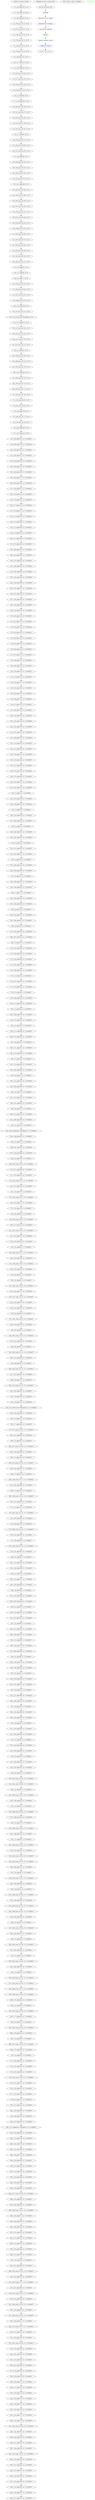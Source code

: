 digraph g {
legend_varNames [ label="varNum: varName, bounds" ]
legend_varNames_0 [ label="0: x_149_edge(184), [0, 0]" ]
legend_varNames_1 [ label="1: x_144_edge(179), [0, 0]" ]
legend_varNames_2 [ label="2: x_129_edge(164), [0, 0]" ]
legend_varNames_3 [ label="3: x_798_in(p_{62,5}), [0, 0]" ]
legend_varNames_4 [ label="4: x_797_in(p_{62,4}), [0, 0]" ]
legend_varNames_5 [ label="5: x_796_in(p_{62,3}), [0, 0]" ]
legend_varNames_6 [ label="6: x_795_in(p_{62,2}), [0, 0]" ]
legend_varNames_7 [ label="7: x_794_in(p_{62,1}), [0, 0]" ]
legend_varNames_8 [ label="8: x_793_in(p_{62,0}), [0, 0]" ]
legend_varNames_9 [ label="9: x_106_edge(141), [0, 0]" ]
legend_varNames_10 [ label="10: x_117_edge(152), [0, 0]" ]
legend_varNames_11 [ label="11: x_126_edge(161), [0, 0]" ]
legend_varNames_12 [ label="12: x_816_in(p_{62,22}), [0, 0]" ]
legend_varNames_13 [ label="13: x_817_in(p_{62,23}), [0, 0]" ]
legend_varNames_14 [ label="14: x_818_in(p_{62,24}), [0, 0]" ]
legend_varNames_15 [ label="15: x_819_in(p_{62,25}), [0, 0]" ]
legend_varNames_16 [ label="16: x_22_edge(39), [0, 0]" ]
legend_varNames_17 [ label="17: x_279_edge(334), [0, 0]" ]
legend_varNames_18 [ label="18: x_820_in(p_{62,26}), [0, 0]" ]
legend_varNames_19 [ label="19: x_821_in(p_{62,27}), [0, 0]" ]
legend_varNames_20 [ label="20: x_822_in(p_{62,28}), [0, 0]" ]
legend_varNames_21 [ label="21: x_823_in(p_{62,29}), [0, 0]" ]
legend_varNames_22 [ label="22: x_824_in(p_{62,30}), [0, 0]" ]
legend_varNames_23 [ label="23: x_27_edge(46), [0, 0]" ]
legend_varNames_24 [ label="24: x_825_in(p_{62,31}), [0, 0]" ]
legend_varNames_25 [ label="25: x_826_in(p_{62,32}), [0, 0]" ]
legend_varNames_26 [ label="26: x_827_in(p_{62,33}), [0, 0]" ]
legend_varNames_27 [ label="27: x_30_edge(49), [0, 0]" ]
legend_varNames_28 [ label="28: x_828_in(p_{62,34}), [0, 0]" ]
legend_varNames_29 [ label="29: x_829_in(p_{62,35}), [0, 0]" ]
legend_varNames_30 [ label="30: x_830_in(p_{62,36}), [0, 0]" ]
legend_varNames_31 [ label="31: x_831_in(p_{62,37}), [0, 0]" ]
legend_varNames_32 [ label="32: x_291_edge(346), [0, 0]" ]
legend_varNames_33 [ label="33: x_832_in(p_{62,38}), [0, 0]" ]
legend_varNames_34 [ label="34: x_833_in(p_{62,39}), [0, 0]" ]
legend_varNames_35 [ label="35: x_834_in(p_{62,40}), [0, 0]" ]
legend_varNames_36 [ label="36: x_835_in(p_{62,41}), [0, 0]" ]
legend_varNames_37 [ label="37: x_836_in(p_{62,42}), [0, 0]" ]
legend_varNames_38 [ label="38: x_837_in(p_{62,43}), [0, 0]" ]
legend_varNames_39 [ label="39: x_838_in(p_{62,44}), [0, 0]" ]
legend_varNames_40 [ label="40: x_839_in(p_{62,45}), [0, 0]" ]
legend_varNames_41 [ label="41: x_840_in(p_{62,46}), [0, 0]" ]
legend_varNames_42 [ label="42: x_841_in(p_{62,47}), [0, 0]" ]
legend_varNames_43 [ label="43: x_842_in(p_{62,48}), [0, 0]" ]
legend_varNames_44 [ label="44: x_843_in(p_{62,49}), [0, 0]" ]
legend_varNames_45 [ label="45: x_844_in(p_{62,50}), [0, 0]" ]
legend_varNames_46 [ label="46: x_845_in(p_{62,51}), [0, 0]" ]
legend_varNames_47 [ label="47: x_59_edge(82), [0, 0]" ]
legend_varNames_48 [ label="48: x_57_edge(80), [0, 0]" ]
legend_varNames_49 [ label="49: x_54_edge(77), [0, 0]" ]
legend_varNames_50 [ label="50: x_849_in(p_{62,55}), [0, 0]" ]
legend_varNames_51 [ label="51: x_848_in(p_{62,54}), [0, 0]" ]
legend_varNames_52 [ label="52: x_847_in(p_{62,53}), [0, 0]" ]
legend_varNames_53 [ label="53: x_846_in(p_{62,52}), [0, 0]" ]
legend_varNames_54 [ label="54: x_213_edge(248), [0, 0]" ]
legend_varNames_55 [ label="55: x_815_in(p_{62,21}), [0, 0]" ]
legend_varNames_56 [ label="56: x_814_in(Fructose-6-Phosphate), [0, 0]" ]
legend_varNames_57 [ label="57: x_272_edge(327), [0, 0]" ]
legend_varNames_58 [ label="58: x_813_in(p_{62,20}), [0, 0]" ]
legend_varNames_59 [ label="59: x_812_in(p_{62,19}), [0, 0]" ]
legend_varNames_60 [ label="60: x_811_in(p_{62,18}), [0, 0]" ]
legend_varNames_61 [ label="61: x_810_in(p_{62,17}), [0, 0]" ]
legend_varNames_62 [ label="62: x_11_edge(23), [0, 0]" ]
legend_varNames_63 [ label="63: x_809_in(p_{62,16}), [0, 0]" ]
legend_varNames_64 [ label="64: x_808_in(p_{62,15}), [0, 0]" ]
legend_varNames_65 [ label="65: x_807_in(p_{62,14}), [0, 0]" ]
legend_varNames_66 [ label="66: x_201_edge(236), [0, 0]" ]
legend_varNames_67 [ label="67: x_806_in(p_{62,13}), [0, 0]" ]
legend_varNames_68 [ label="68: x_805_in(p_{62,12}), [0, 0]" ]
legend_varNames_69 [ label="69: x_804_in(p_{62,11}), [0, 0]" ]
legend_varNames_70 [ label="70: x_803_in(p_{62,10}), [0, 0]" ]
legend_varNames_71 [ label="71: x_802_in(p_{62,9}), [0, 0]" ]
legend_varNames_72 [ label="72: x_801_in(p_{62,8}), [0, 0]" ]
legend_varNames_73 [ label="73: x_194_edge(229), [0, 0]" ]
legend_varNames_74 [ label="74: x_800_in(p_{62,7}), [0, 0]" ]
legend_varNames_75 [ label="75: x_799_in(p_{62,6}), [0, 0]" ]
legend_varNames_76 [ label="76: x_168_edge(203), [0, 0]" ]
legend_varNames_77 [ label="77: x_187_edge(222), [0, 0]" ]
legend_varNames_78 [ label="78: x_189_edge(224), [0, 2147483647]" ]
legend_varNames_79 [ label="79: x_188_edge(223), [0, 2147483647]" ]
legend_varNames_80 [ label="80: x_190_edge(225), [0, 2147483647]" ]
legend_varNames_81 [ label="81: x_186_edge(221), [0, 2147483647]" ]
legend_varNames_82 [ label="82: x_185_edge(220), [0, 2147483647]" ]
legend_varNames_83 [ label="83: x_184_edge(219), [0, 2147483647]" ]
legend_varNames_84 [ label="84: x_183_edge(218), [0, 2147483647]" ]
legend_varNames_85 [ label="85: x_182_edge(217), [0, 2147483647]" ]
legend_varNames_86 [ label="86: x_181_edge(216), [0, 2147483647]" ]
legend_varNames_87 [ label="87: x_180_edge(215), [0, 2147483647]" ]
legend_varNames_88 [ label="88: x_179_edge(214), [0, 2147483647]" ]
legend_varNames_89 [ label="89: x_178_edge(213), [0, 2147483647]" ]
legend_varNames_90 [ label="90: x_177_edge(212), [0, 2147483647]" ]
legend_varNames_91 [ label="91: x_176_edge(211), [0, 2147483647]" ]
legend_varNames_92 [ label="92: x_175_edge(210), [0, 2147483647]" ]
legend_varNames_93 [ label="93: x_174_edge(209), [0, 2147483647]" ]
legend_varNames_94 [ label="94: x_173_edge(208), [0, 2147483647]" ]
legend_varNames_95 [ label="95: x_172_edge(207), [0, 2147483647]" ]
legend_varNames_96 [ label="96: x_171_edge(206), [0, 2147483647]" ]
legend_varNames_97 [ label="97: x_170_edge(205), [0, 2147483647]" ]
legend_varNames_98 [ label="98: x_169_edge(204), [0, 2147483647]" ]
legend_varNames_99 [ label="99: x_191_edge(226), [0, 2147483647]" ]
legend_varNames_100 [ label="100: x_167_edge(202), [0, 2147483647]" ]
legend_varNames_101 [ label="101: x_166_edge(201), [0, 2147483647]" ]
legend_varNames_102 [ label="102: x_165_edge(200), [0, 2147483647]" ]
legend_varNames_103 [ label="103: x_164_edge(199), [0, 2147483647]" ]
legend_varNames_104 [ label="104: x_163_edge(198), [0, 2147483647]" ]
legend_varNames_105 [ label="105: x_162_edge(197), [0, 2147483647]" ]
legend_varNames_106 [ label="106: x_161_edge(196), [0, 2147483647]" ]
legend_varNames_107 [ label="107: x_160_edge(195), [0, 2147483647]" ]
legend_varNames_108 [ label="108: x_159_edge(194), [0, 2147483647]" ]
legend_varNames_109 [ label="109: x_158_edge(193), [0, 2147483647]" ]
legend_varNames_110 [ label="110: x_80_edge(112), [0, 2147483647]" ]
legend_varNames_111 [ label="111: x_81_edge(113), [0, 2147483647]" ]
legend_varNames_112 [ label="112: x_82_edge(114), [0, 2147483647]" ]
legend_varNames_113 [ label="113: x_83_edge(116), [0, 2147483647]" ]
legend_varNames_114 [ label="114: x_84_edge(118), [0, 2147483647]" ]
legend_varNames_115 [ label="115: x_85_edge(119), [0, 2147483647]" ]
legend_varNames_116 [ label="116: x_86_edge(120), [0, 2147483647]" ]
legend_varNames_117 [ label="117: x_87_edge(121), [0, 2147483647]" ]
legend_varNames_118 [ label="118: x_88_edge(122), [0, 2147483647]" ]
legend_varNames_119 [ label="119: x_89_edge(123), [0, 2147483647]" ]
legend_varNames_120 [ label="120: x_90_edge(124), [0, 2147483647]" ]
legend_varNames_121 [ label="121: x_91_edge(125), [0, 2147483647]" ]
legend_varNames_122 [ label="122: x_92_edge(127), [0, 2147483647]" ]
legend_varNames_123 [ label="123: x_93_edge(128), [0, 2147483647]" ]
legend_varNames_124 [ label="124: x_94_edge(129), [0, 2147483647]" ]
legend_varNames_125 [ label="125: x_96_edge(131), [0, 2147483647]" ]
legend_varNames_126 [ label="126: x_97_edge(132), [0, 2147483647]" ]
legend_varNames_127 [ label="127: x_99_edge(134), [0, 2147483647]" ]
legend_varNames_128 [ label="128: x_102_edge(137), [0, 2147483647]" ]
legend_varNames_129 [ label="129: x_103_edge(138), [0, 2147483647]" ]
legend_varNames_130 [ label="130: x_105_edge(140), [0, 2147483647]" ]
legend_varNames_131 [ label="131: x_107_edge(142), [0, 2147483647]" ]
legend_varNames_132 [ label="132: x_108_edge(143), [0, 2147483647]" ]
legend_varNames_133 [ label="133: x_110_edge(145), [0, 2147483647]" ]
legend_varNames_134 [ label="134: x_113_edge(148), [0, 2147483647]" ]
legend_varNames_135 [ label="135: x_116_edge(151), [0, 2147483647]" ]
legend_varNames_136 [ label="136: x_119_edge(154), [0, 2147483647]" ]
legend_varNames_137 [ label="137: x_121_edge(156), [0, 2147483647]" ]
legend_varNames_138 [ label="138: x_123_edge(158), [0, 2147483647]" ]
legend_varNames_139 [ label="139: x_125_edge(160), [0, 2147483647]" ]
legend_varNames_140 [ label="140: x_192_edge(227), [0, 2147483647]" ]
legend_varNames_141 [ label="141: x_258_edge(313), [0, 2147483647]" ]
legend_varNames_142 [ label="142: x_1_edge(3), [0, 2147483647]" ]
legend_varNames_143 [ label="143: x_193_edge(228), [0, 2147483647]" ]
legend_varNames_144 [ label="144: x_259_edge(314), [0, 2147483647]" ]
legend_varNames_145 [ label="145: x_2_edge(6), [0, 2147483647]" ]
legend_varNames_146 [ label="146: x_195_edge(230), [0, 2147483647]" ]
legend_varNames_147 [ label="147: x_260_edge(315), [0, 2147483647]" ]
legend_varNames_148 [ label="148: x_3_edge(8), [0, 2147483647]" ]
legend_varNames_149 [ label="149: x_196_edge(231), [0, 2147483647]" ]
legend_varNames_150 [ label="150: x_261_edge(316), [0, 2147483647]" ]
legend_varNames_151 [ label="151: x_4_edge(9), [0, 2147483647]" ]
legend_varNames_152 [ label="152: x_197_edge(232), [0, 2147483647]" ]
legend_varNames_153 [ label="153: x_262_edge(317), [0, 2147483647]" ]
legend_varNames_154 [ label="154: x_5_edge(12), [0, 2147483647]" ]
legend_varNames_155 [ label="155: x_198_edge(233), [0, 2147483647]" ]
legend_varNames_156 [ label="156: x_263_edge(318), [0, 2147483647]" ]
legend_varNames_157 [ label="157: x_6_edge(14), [0, 2147483647]" ]
legend_varNames_158 [ label="158: x_199_edge(234), [0, 2147483647]" ]
legend_varNames_159 [ label="159: x_264_edge(319), [0, 2147483647]" ]
legend_varNames_160 [ label="160: x_7_edge(17), [0, 2147483647]" ]
legend_varNames_161 [ label="161: x_200_edge(235), [0, 2147483647]" ]
legend_varNames_162 [ label="162: x_265_edge(320), [0, 2147483647]" ]
legend_varNames_163 [ label="163: x_8_edge(19), [0, 2147483647]" ]
legend_varNames_164 [ label="164: x_202_edge(237), [0, 2147483647]" ]
legend_varNames_165 [ label="165: x_266_edge(321), [0, 2147483647]" ]
legend_varNames_166 [ label="166: x_9_edge(20), [0, 2147483647]" ]
legend_varNames_167 [ label="167: x_203_edge(238), [0, 2147483647]" ]
legend_varNames_168 [ label="168: x_267_edge(322), [0, 2147483647]" ]
legend_varNames_169 [ label="169: x_10_edge(22), [0, 2147483647]" ]
legend_varNames_170 [ label="170: x_204_edge(239), [0, 2147483647]" ]
legend_varNames_171 [ label="171: x_268_edge(323), [0, 2147483647]" ]
legend_varNames_172 [ label="172: x_205_edge(240), [0, 2147483647]" ]
legend_varNames_173 [ label="173: x_206_edge(241), [0, 2147483647]" ]
legend_varNames_174 [ label="174: x_269_edge(324), [0, 2147483647]" ]
legend_varNames_175 [ label="175: x_12_edge(25), [0, 2147483647]" ]
legend_varNames_176 [ label="176: x_207_edge(242), [0, 2147483647]" ]
legend_varNames_177 [ label="177: x_270_edge(325), [0, 2147483647]" ]
legend_varNames_178 [ label="178: x_13_edge(26), [0, 2147483647]" ]
legend_varNames_179 [ label="179: x_208_edge(243), [0, 2147483647]" ]
legend_varNames_180 [ label="180: x_271_edge(326), [0, 2147483647]" ]
legend_varNames_181 [ label="181: x_14_edge(28), [0, 2147483647]" ]
legend_varNames_182 [ label="182: x_209_edge(244), [0, 2147483647]" ]
legend_varNames_183 [ label="183: x_210_edge(245), [0, 2147483647]" ]
legend_varNames_184 [ label="184: x_15_edge(30), [0, 2147483647]" ]
legend_varNames_185 [ label="185: x_211_edge(246), [0, 2147483647]" ]
legend_varNames_186 [ label="186: x_273_edge(328), [0, 2147483647]" ]
legend_varNames_187 [ label="187: x_16_edge(32), [0, 2147483647]" ]
legend_varNames_188 [ label="188: x_212_edge(247), [0, 2147483647]" ]
legend_varNames_189 [ label="189: x_274_edge(329), [0, 2147483647]" ]
legend_varNames_190 [ label="190: x_17_edge(34), [0, 2147483647]" ]
legend_varNames_191 [ label="191: x_214_edge(249), [0, 2147483647]" ]
legend_varNames_192 [ label="192: x_305_edge(363), [0, 2147483647]" ]
legend_varNames_193 [ label="193: x_48_edge(71), [0, 2147483647]" ]
legend_varNames_194 [ label="194: x_215_edge(250), [0, 2147483647]" ]
legend_varNames_195 [ label="195: x_306_edge(364), [0, 2147483647]" ]
legend_varNames_196 [ label="196: x_49_edge(72), [0, 2147483647]" ]
legend_varNames_197 [ label="197: x_216_edge(251), [0, 2147483647]" ]
legend_varNames_198 [ label="198: x_307_edge(365), [0, 2147483647]" ]
legend_varNames_199 [ label="199: x_50_edge(73), [0, 2147483647]" ]
legend_varNames_200 [ label="200: x_217_edge(252), [0, 2147483647]" ]
legend_varNames_201 [ label="201: x_308_edge(366), [0, 2147483647]" ]
legend_varNames_202 [ label="202: x_51_edge(74), [0, 2147483647]" ]
legend_varNames_203 [ label="203: x_850_out(Ribulose-5-Phosphate), [0, 2147483647]" ]
legend_varNames_204 [ label="204: x_309_edge(367), [0, 2147483647]" ]
legend_varNames_205 [ label="205: x_52_edge(75), [0, 2147483647]" ]
legend_varNames_206 [ label="206: x_851_out(H2O), [0, 2147483647]" ]
legend_varNames_207 [ label="207: x_310_edge(368), [0, 2147483647]" ]
legend_varNames_208 [ label="208: x_53_edge(76), [0, 2147483647]" ]
legend_varNames_209 [ label="209: x_852_out(p_{62,0}), [0, 2147483647]" ]
legend_varNames_210 [ label="210: x_311_edge(369), [0, 2147483647]" ]
legend_varNames_211 [ label="211: x_218_edge(253), [0, 2147483647]" ]
legend_varNames_212 [ label="212: x_853_out(p_{62,1}), [0, 2147483647]" ]
legend_varNames_213 [ label="213: x_312_edge(370), [0, 2147483647]" ]
legend_varNames_214 [ label="214: x_55_edge(78), [0, 2147483647]" ]
legend_varNames_215 [ label="215: x_854_out(p_{62,2}), [0, 2147483647]" ]
legend_varNames_216 [ label="216: x_313_edge(371), [0, 2147483647]" ]
legend_varNames_217 [ label="217: x_56_edge(79), [0, 2147483647]" ]
legend_varNames_218 [ label="218: x_60_edge(84), [0, 2147483647]" ]
legend_varNames_219 [ label="219: x_858_out(p_{62,6}), [0, 2147483647]" ]
legend_varNames_220 [ label="220: x_317_edge(375), [0, 2147483647]" ]
legend_varNames_221 [ label="221: x_855_out(p_{62,3}), [0, 2147483647]" ]
legend_varNames_222 [ label="222: x_314_edge(372), [0, 2147483647]" ]
legend_varNames_223 [ label="223: x_219_edge(254), [0, 2147483647]" ]
legend_varNames_224 [ label="224: x_61_edge(85), [0, 2147483647]" ]
legend_varNames_225 [ label="225: x_859_out(p_{62,7}), [0, 2147483647]" ]
legend_varNames_226 [ label="226: x_318_edge(376), [0, 2147483647]" ]
legend_varNames_227 [ label="227: x_856_out(p_{62,4}), [0, 2147483647]" ]
legend_varNames_228 [ label="228: x_315_edge(373), [0, 2147483647]" ]
legend_varNames_229 [ label="229: x_58_edge(81), [0, 2147483647]" ]
legend_varNames_230 [ label="230: x_62_edge(87), [0, 2147483647]" ]
legend_varNames_231 [ label="231: x_860_out(p_{62,8}), [0, 2147483647]" ]
legend_varNames_232 [ label="232: x_319_edge(377), [0, 2147483647]" ]
legend_varNames_233 [ label="233: x_857_out(p_{62,5}), [0, 2147483647]" ]
legend_varNames_234 [ label="234: x_316_edge(374), [0, 2147483647]" ]
legend_varNames_235 [ label="235: x_220_edge(255), [0, 2147483647]" ]
legend_varNames_236 [ label="236: x_63_edge(89), [0, 2147483647]" ]
legend_varNames_237 [ label="237: x_861_out(p_{62,9}), [0, 2147483647]" ]
legend_varNames_238 [ label="238: x_320_edge(378), [0, 2147483647]" ]
legend_varNames_239 [ label="239: x_64_edge(90), [0, 2147483647]" ]
legend_varNames_240 [ label="240: x_862_out(p_{62,10}), [0, 2147483647]" ]
legend_varNames_241 [ label="241: x_321_edge(379), [0, 2147483647]" ]
legend_varNames_242 [ label="242: x_65_edge(92), [0, 2147483647]" ]
legend_varNames_243 [ label="243: x_863_out(p_{62,11}), [0, 2147483647]" ]
legend_varNames_244 [ label="244: x_322_edge(380), [0, 2147483647]" ]
legend_varNames_245 [ label="245: x_66_edge(94), [0, 2147483647]" ]
legend_varNames_246 [ label="246: x_864_out(p_{62,12}), [0, 2147483647]" ]
legend_varNames_247 [ label="247: x_323_edge(381), [0, 2147483647]" ]
legend_varNames_248 [ label="248: x_79_edge(111), [0, 2147483647]" ]
legend_varNames_249 [ label="249: x_874_out(p_{62,21}), [0, 2147483647]" ]
legend_varNames_250 [ label="250: x_333_edge(391), [0, 2147483647]" ]
legend_varNames_251 [ label="251: x_76_edge(108), [0, 2147483647]" ]
legend_varNames_252 [ label="252: x_78_edge(110), [0, 2147483647]" ]
legend_varNames_253 [ label="253: x_873_out(Fructose-6-Phosphate), [0, 2147483647]" ]
legend_varNames_254 [ label="254: x_332_edge(390), [0, 2147483647]" ]
legend_varNames_255 [ label="255: x_75_edge(107), [0, 2147483647]" ]
legend_varNames_256 [ label="256: x_77_edge(109), [0, 2147483647]" ]
legend_varNames_257 [ label="257: x_872_out(p_{62,20}), [0, 2147483647]" ]
legend_varNames_258 [ label="258: x_331_edge(389), [0, 2147483647]" ]
legend_varNames_259 [ label="259: x_74_edge(106), [0, 2147483647]" ]
legend_varNames_260 [ label="260: x_871_out(p_{62,19}), [0, 2147483647]" ]
legend_varNames_261 [ label="261: x_330_edge(388), [0, 2147483647]" ]
legend_varNames_262 [ label="262: x_73_edge(105), [0, 2147483647]" ]
legend_varNames_263 [ label="263: x_870_out(p_{62,18}), [0, 2147483647]" ]
legend_varNames_264 [ label="264: x_329_edge(387), [0, 2147483647]" ]
legend_varNames_265 [ label="265: x_72_edge(103), [0, 2147483647]" ]
legend_varNames_266 [ label="266: x_869_out(p_{62,17}), [0, 2147483647]" ]
legend_varNames_267 [ label="267: x_328_edge(386), [0, 2147483647]" ]
legend_varNames_268 [ label="268: x_71_edge(102), [0, 2147483647]" ]
legend_varNames_269 [ label="269: x_868_out(p_{62,16}), [0, 2147483647]" ]
legend_varNames_270 [ label="270: x_327_edge(385), [0, 2147483647]" ]
legend_varNames_271 [ label="271: x_70_edge(101), [0, 2147483647]" ]
legend_varNames_272 [ label="272: x_867_out(p_{62,15}), [0, 2147483647]" ]
legend_varNames_273 [ label="273: x_326_edge(384), [0, 2147483647]" ]
legend_varNames_274 [ label="274: x_69_edge(100), [0, 2147483647]" ]
legend_varNames_275 [ label="275: x_866_out(p_{62,14}), [0, 2147483647]" ]
legend_varNames_276 [ label="276: x_325_edge(383), [0, 2147483647]" ]
legend_varNames_277 [ label="277: x_68_edge(98), [0, 2147483647]" ]
legend_varNames_278 [ label="278: x_865_out(p_{62,13}), [0, 2147483647]" ]
legend_varNames_279 [ label="279: x_324_edge(382), [0, 2147483647]" ]
legend_varNames_280 [ label="280: x_67_edge(96), [0, 2147483647]" ]
legend_varNames_281 [ label="281: x_221_edge(256), [0, 2147483647]" ]
legend_varNames_282 [ label="282: x_304_edge(362), [0, 2147483647]" ]
legend_varNames_283 [ label="283: x_47_edge(70), [0, 2147483647]" ]
legend_varNames_284 [ label="284: x_222_edge(257), [0, 2147483647]" ]
legend_varNames_285 [ label="285: x_303_edge(360), [0, 2147483647]" ]
legend_varNames_286 [ label="286: x_46_edge(69), [0, 2147483647]" ]
legend_varNames_287 [ label="287: x_223_edge(259), [0, 2147483647]" ]
legend_varNames_288 [ label="288: x_302_edge(358), [0, 2147483647]" ]
legend_varNames_289 [ label="289: x_45_edge(67), [0, 2147483647]" ]
legend_varNames_290 [ label="290: x_224_edge(261), [0, 2147483647]" ]
legend_varNames_291 [ label="291: x_301_edge(357), [0, 2147483647]" ]
legend_varNames_292 [ label="292: x_44_edge(66), [0, 2147483647]" ]
legend_varNames_293 [ label="293: x_227_edge(267), [0, 2147483647]" ]
legend_varNames_294 [ label="294: x_300_edge(355), [0, 2147483647]" ]
legend_varNames_295 [ label="295: x_43_edge(65), [0, 2147483647]" ]
legend_varNames_296 [ label="296: x_230_edge(273), [0, 2147483647]" ]
legend_varNames_297 [ label="297: x_299_edge(354), [0, 2147483647]" ]
legend_varNames_298 [ label="298: x_42_edge(64), [0, 2147483647]" ]
legend_varNames_299 [ label="299: x_233_edge(278), [0, 2147483647]" ]
legend_varNames_300 [ label="300: x_298_edge(353), [0, 2147483647]" ]
legend_varNames_301 [ label="301: x_41_edge(62), [0, 2147483647]" ]
legend_varNames_302 [ label="302: x_236_edge(284), [0, 2147483647]" ]
legend_varNames_303 [ label="303: x_297_edge(352), [0, 2147483647]" ]
legend_varNames_304 [ label="304: x_40_edge(61), [0, 2147483647]" ]
legend_varNames_305 [ label="305: x_237_edge(286), [0, 2147483647]" ]
legend_varNames_306 [ label="306: x_296_edge(351), [0, 2147483647]" ]
legend_varNames_307 [ label="307: x_39_edge(60), [0, 2147483647]" ]
legend_varNames_308 [ label="308: x_238_edge(288), [0, 2147483647]" ]
legend_varNames_309 [ label="309: x_295_edge(350), [0, 2147483647]" ]
legend_varNames_310 [ label="310: x_38_edge(59), [0, 2147483647]" ]
legend_varNames_311 [ label="311: x_239_edge(290), [0, 2147483647]" ]
legend_varNames_312 [ label="312: x_294_edge(349), [0, 2147483647]" ]
legend_varNames_313 [ label="313: x_37_edge(56), [0, 2147483647]" ]
legend_varNames_314 [ label="314: x_244_edge(299), [0, 2147483647]" ]
legend_varNames_315 [ label="315: x_293_edge(348), [0, 2147483647]" ]
legend_varNames_316 [ label="316: x_36_edge(55), [0, 2147483647]" ]
legend_varNames_317 [ label="317: x_246_edge(301), [0, 2147483647]" ]
legend_varNames_318 [ label="318: x_292_edge(347), [0, 2147483647]" ]
legend_varNames_319 [ label="319: x_35_edge(54), [0, 2147483647]" ]
legend_varNames_320 [ label="320: x_902_out(p_{62,49}), [0, 2147483647]" ]
legend_varNames_321 [ label="321: x_901_out(p_{62,48}), [0, 2147483647]" ]
legend_varNames_322 [ label="322: x_34_edge(53), [0, 2147483647]" ]
legend_varNames_323 [ label="323: x_900_out(p_{62,47}), [0, 2147483647]" ]
legend_varNames_324 [ label="324: x_290_edge(345), [0, 2147483647]" ]
legend_varNames_325 [ label="325: x_33_edge(52), [0, 2147483647]" ]
legend_varNames_326 [ label="326: x_899_out(p_{62,46}), [0, 2147483647]" ]
legend_varNames_327 [ label="327: x_289_edge(344), [0, 2147483647]" ]
legend_varNames_328 [ label="328: x_32_edge(51), [0, 2147483647]" ]
legend_varNames_329 [ label="329: x_898_out(p_{62,45}), [0, 2147483647]" ]
legend_varNames_330 [ label="330: x_288_edge(343), [0, 2147483647]" ]
legend_varNames_331 [ label="331: x_31_edge(50), [0, 2147483647]" ]
legend_varNames_332 [ label="332: x_896_out(p_{62,43}), [0, 2147483647]" ]
legend_varNames_333 [ label="333: x_287_edge(342), [0, 2147483647]" ]
legend_varNames_334 [ label="334: x_895_out(p_{62,42}), [0, 2147483647]" ]
legend_varNames_335 [ label="335: x_894_out(p_{62,41}), [0, 2147483647]" ]
legend_varNames_336 [ label="336: x_286_edge(341), [0, 2147483647]" ]
legend_varNames_337 [ label="337: x_29_edge(48), [0, 2147483647]" ]
legend_varNames_338 [ label="338: x_890_out(p_{62,37}), [0, 2147483647]" ]
legend_varNames_339 [ label="339: x_285_edge(340), [0, 2147483647]" ]
legend_varNames_340 [ label="340: x_28_edge(47), [0, 2147483647]" ]
legend_varNames_341 [ label="341: x_889_out(p_{62,36}), [0, 2147483647]" ]
legend_varNames_342 [ label="342: x_284_edge(339), [0, 2147483647]" ]
legend_varNames_343 [ label="343: x_888_out(p_{62,35}), [0, 2147483647]" ]
legend_varNames_344 [ label="344: x_886_out(p_{62,33}), [0, 2147483647]" ]
legend_varNames_345 [ label="345: x_283_edge(338), [0, 2147483647]" ]
legend_varNames_346 [ label="346: x_26_edge(45), [0, 2147483647]" ]
legend_varNames_347 [ label="347: x_885_out(p_{62,32}), [0, 2147483647]" ]
legend_varNames_348 [ label="348: x_282_edge(337), [0, 2147483647]" ]
legend_varNames_349 [ label="349: x_25_edge(43), [0, 2147483647]" ]
legend_varNames_350 [ label="350: x_883_out(p_{62,30}), [0, 2147483647]" ]
legend_varNames_351 [ label="351: x_281_edge(336), [0, 2147483647]" ]
legend_varNames_352 [ label="352: x_24_edge(41), [0, 2147483647]" ]
legend_varNames_353 [ label="353: x_897_out(p_{62,44}), [0, 2147483647]" ]
legend_varNames_354 [ label="354: x_280_edge(335), [0, 2147483647]" ]
legend_varNames_355 [ label="355: x_23_edge(40), [0, 2147483647]" ]
legend_varNames_356 [ label="356: x_882_out(p_{62,29}), [0, 2147483647]" ]
legend_varNames_357 [ label="357: x_881_out(p_{62,28}), [0, 2147483647]" ]
legend_varNames_358 [ label="358: x_880_out(p_{62,27}), [0, 2147483647]" ]
legend_varNames_359 [ label="359: x_893_out(p_{62,40}), [0, 2147483647]" ]
legend_varNames_360 [ label="360: x_278_edge(333), [0, 2147483647]" ]
legend_varNames_361 [ label="361: x_21_edge(38), [0, 2147483647]" ]
legend_varNames_362 [ label="362: x_879_out(p_{62,26}), [0, 2147483647]" ]
legend_varNames_363 [ label="363: x_277_edge(332), [0, 2147483647]" ]
legend_varNames_364 [ label="364: x_20_edge(37), [0, 2147483647]" ]
legend_varNames_365 [ label="365: x_908_out(p_{62,55}), [0, 2147483647]" ]
legend_varNames_366 [ label="366: x_276_edge(331), [0, 2147483647]" ]
legend_varNames_367 [ label="367: x_19_edge(36), [0, 2147483647]" ]
legend_varNames_368 [ label="368: x_907_out(p_{62,54}), [0, 2147483647]" ]
legend_varNames_369 [ label="369: x_275_edge(330), [0, 2147483647]" ]
legend_varNames_370 [ label="370: x_18_edge(35), [0, 2147483647]" ]
legend_varNames_371 [ label="371: x_249_edge(304), [0, 2147483647]" ]
legend_varNames_372 [ label="372: x_247_edge(302), [0, 2147483647]" ]
legend_varNames_373 [ label="373: x_242_edge(296), [0, 2147483647]" ]
legend_varNames_374 [ label="374: x_891_out(p_{62,38}), [0, 2147483647]" ]
legend_varNames_375 [ label="375: x_122_edge(157), [0, 2147483647]" ]
legend_varNames_376 [ label="376: x_120_edge(155), [0, 2147483647]" ]
legend_varNames_377 [ label="377: x_124_edge(159), [0, 2147483647]" ]
legend_varNames_378 [ label="378: x_95_edge(130), [0, 2147483647]" ]
legend_varNames_379 [ label="379: x_127_edge(162), [0, 2147483647]" ]
legend_varNames_380 [ label="380: x_240_edge(292), [0, 2147483647]" ]
legend_varNames_381 [ label="381: x_98_edge(133), [0, 2147483647]" ]
legend_varNames_382 [ label="382: x_225_edge(263), [0, 2147483647]" ]
legend_varNames_383 [ label="383: x_791_in(Ribulose-5-Phosphate), [0, 2147483647]" ]
legend_varNames_384 [ label="384: x_250_edge(305), [0, 2147483647]" ]
legend_varNames_385 [ label="385: x_111_edge(146), [0, 2147483647]" ]
legend_varNames_386 [ label="386: x_232_edge(276), [0, 2147483647]" ]
legend_varNames_387 [ label="387: x_241_edge(294), [0, 2147483647]" ]
legend_varNames_388 [ label="388: x_100_edge(135), [0, 2147483647]" ]
legend_varNames_389 [ label="389: x_226_edge(265), [0, 2147483647]" ]
legend_varNames_390 [ label="390: x_101_edge(136), [0, 2147483647]" ]
legend_varNames_391 [ label="391: x_114_edge(149), [0, 2147483647]" ]
legend_varNames_392 [ label="392: x_243_edge(298), [0, 2147483647]" ]
legend_varNames_393 [ label="393: x_104_edge(139), [0, 2147483647]" ]
legend_varNames_394 [ label="394: x_228_edge(269), [0, 2147483647]" ]
legend_varNames_395 [ label="395: x_877_out(p_{62,24}), [0, 2147483647]" ]
legend_varNames_396 [ label="396: x_235_edge(282), [0, 2147483647]" ]
legend_varNames_397 [ label="397: x_245_edge(300), [0, 2147483647]" ]
legend_varNames_398 [ label="398: x_906_out(p_{62,53}), [0, 2147483647]" ]
legend_varNames_399 [ label="399: x_229_edge(271), [0, 2147483647]" ]
legend_varNames_400 [ label="400: x_248_edge(303), [0, 2147483647]" ]
legend_varNames_401 [ label="401: x_109_edge(144), [0, 2147483647]" ]
legend_varNames_402 [ label="402: x_231_edge(274), [0, 2147483647]" ]
legend_varNames_403 [ label="403: x_112_edge(147), [0, 2147483647]" ]
legend_varNames_404 [ label="404: x_115_edge(150), [0, 2147483647]" ]
legend_varNames_405 [ label="405: x_234_edge(280), [0, 2147483647]" ]
legend_varNames_406 [ label="406: x_118_edge(153), [0, 2147483647]" ]
legend_varNames_407 [ label="407: x_792_in(H2O), [0, 2147483647]" ]
legend_varNames_408 [ label="408: x_251_edge(306), [0, 2147483647]" ]
legend_varNames_409 [ label="409: x_905_out(p_{62,52}), [0, 2147483647]" ]
legend_varNames_410 [ label="410: x_252_edge(307), [0, 2147483647]" ]
legend_varNames_411 [ label="411: x_904_out(p_{62,51}), [0, 2147483647]" ]
legend_varNames_412 [ label="412: x_253_edge(308), [0, 2147483647]" ]
legend_varNames_413 [ label="413: x_876_out(p_{62,23}), [0, 2147483647]" ]
legend_varNames_414 [ label="414: x_254_edge(309), [0, 2147483647]" ]
legend_varNames_415 [ label="415: x_884_out(p_{62,31}), [0, 2147483647]" ]
legend_varNames_416 [ label="416: x_255_edge(310), [0, 2147483647]" ]
legend_varNames_417 [ label="417: x_903_out(p_{62,50}), [0, 2147483647]" ]
legend_varNames_418 [ label="418: x_256_edge(311), [0, 2147483647]" ]
legend_varNames_419 [ label="419: x_875_out(p_{62,22}), [0, 2147483647]" ]
legend_varNames_420 [ label="420: x_257_edge(312), [0, 2147483647]" ]
legend_varNames_421 [ label="421: x_128_edge(163), [0, 2147483647]" ]
legend_varNames_422 [ label="422: x_887_out(p_{62,34}), [0, 2147483647]" ]
legend_varNames_423 [ label="423: x_130_edge(165), [0, 2147483647]" ]
legend_varNames_424 [ label="424: x_131_edge(166), [0, 2147483647]" ]
legend_varNames_425 [ label="425: x_132_edge(167), [0, 2147483647]" ]
legend_varNames_426 [ label="426: x_133_edge(168), [0, 2147483647]" ]
legend_varNames_427 [ label="427: x_134_edge(169), [0, 2147483647]" ]
legend_varNames_428 [ label="428: x_135_edge(170), [0, 2147483647]" ]
legend_varNames_429 [ label="429: x_136_edge(171), [0, 2147483647]" ]
legend_varNames_430 [ label="430: x_137_edge(172), [0, 2147483647]" ]
legend_varNames_431 [ label="431: x_138_edge(173), [0, 2147483647]" ]
legend_varNames_432 [ label="432: x_139_edge(174), [0, 2147483647]" ]
legend_varNames_433 [ label="433: x_140_edge(175), [0, 2147483647]" ]
legend_varNames_434 [ label="434: x_141_edge(176), [0, 2147483647]" ]
legend_varNames_435 [ label="435: x_142_edge(177), [0, 2147483647]" ]
legend_varNames_436 [ label="436: x_143_edge(178), [0, 2147483647]" ]
legend_varNames_437 [ label="437: x_892_out(p_{62,39}), [0, 2147483647]" ]
legend_varNames_438 [ label="438: x_145_edge(180), [0, 2147483647]" ]
legend_varNames_439 [ label="439: x_146_edge(181), [0, 2147483647]" ]
legend_varNames_440 [ label="440: x_147_edge(182), [0, 2147483647]" ]
legend_varNames_441 [ label="441: x_148_edge(183), [0, 2147483647]" ]
legend_varNames_442 [ label="442: x_878_out(p_{62,25}), [0, 2147483647]" ]
legend_varNames_443 [ label="443: x_150_edge(185), [0, 2147483647]" ]
legend_varNames_444 [ label="444: x_151_edge(186), [0, 2147483647]" ]
legend_varNames_445 [ label="445: x_152_edge(187), [0, 2147483647]" ]
legend_varNames_446 [ label="446: x_153_edge(188), [0, 2147483647]" ]
legend_varNames_447 [ label="447: x_154_edge(189), [0, 2147483647]" ]
legend_varNames_448 [ label="448: x_155_edge(190), [0, 2147483647]" ]
legend_varNames_449 [ label="449: x_156_edge(191), [0, 2147483647]" ]
legend_varNames_450 [ label="450: x_157_edge(192), [0, 2147483647]" ]
legend_varNames -> legend_varNames_0
legend_varNames_0 -> legend_varNames_1
legend_varNames_1 -> legend_varNames_2
legend_varNames_2 -> legend_varNames_3
legend_varNames_3 -> legend_varNames_4
legend_varNames_4 -> legend_varNames_5
legend_varNames_5 -> legend_varNames_6
legend_varNames_6 -> legend_varNames_7
legend_varNames_7 -> legend_varNames_8
legend_varNames_8 -> legend_varNames_9
legend_varNames_9 -> legend_varNames_10
legend_varNames_10 -> legend_varNames_11
legend_varNames_11 -> legend_varNames_12
legend_varNames_12 -> legend_varNames_13
legend_varNames_13 -> legend_varNames_14
legend_varNames_14 -> legend_varNames_15
legend_varNames_15 -> legend_varNames_16
legend_varNames_16 -> legend_varNames_17
legend_varNames_17 -> legend_varNames_18
legend_varNames_18 -> legend_varNames_19
legend_varNames_19 -> legend_varNames_20
legend_varNames_20 -> legend_varNames_21
legend_varNames_21 -> legend_varNames_22
legend_varNames_22 -> legend_varNames_23
legend_varNames_23 -> legend_varNames_24
legend_varNames_24 -> legend_varNames_25
legend_varNames_25 -> legend_varNames_26
legend_varNames_26 -> legend_varNames_27
legend_varNames_27 -> legend_varNames_28
legend_varNames_28 -> legend_varNames_29
legend_varNames_29 -> legend_varNames_30
legend_varNames_30 -> legend_varNames_31
legend_varNames_31 -> legend_varNames_32
legend_varNames_32 -> legend_varNames_33
legend_varNames_33 -> legend_varNames_34
legend_varNames_34 -> legend_varNames_35
legend_varNames_35 -> legend_varNames_36
legend_varNames_36 -> legend_varNames_37
legend_varNames_37 -> legend_varNames_38
legend_varNames_38 -> legend_varNames_39
legend_varNames_39 -> legend_varNames_40
legend_varNames_40 -> legend_varNames_41
legend_varNames_41 -> legend_varNames_42
legend_varNames_42 -> legend_varNames_43
legend_varNames_43 -> legend_varNames_44
legend_varNames_44 -> legend_varNames_45
legend_varNames_45 -> legend_varNames_46
legend_varNames_46 -> legend_varNames_47
legend_varNames_47 -> legend_varNames_48
legend_varNames_48 -> legend_varNames_49
legend_varNames_49 -> legend_varNames_50
legend_varNames_50 -> legend_varNames_51
legend_varNames_51 -> legend_varNames_52
legend_varNames_52 -> legend_varNames_53
legend_varNames_53 -> legend_varNames_54
legend_varNames_54 -> legend_varNames_55
legend_varNames_55 -> legend_varNames_56
legend_varNames_56 -> legend_varNames_57
legend_varNames_57 -> legend_varNames_58
legend_varNames_58 -> legend_varNames_59
legend_varNames_59 -> legend_varNames_60
legend_varNames_60 -> legend_varNames_61
legend_varNames_61 -> legend_varNames_62
legend_varNames_62 -> legend_varNames_63
legend_varNames_63 -> legend_varNames_64
legend_varNames_64 -> legend_varNames_65
legend_varNames_65 -> legend_varNames_66
legend_varNames_66 -> legend_varNames_67
legend_varNames_67 -> legend_varNames_68
legend_varNames_68 -> legend_varNames_69
legend_varNames_69 -> legend_varNames_70
legend_varNames_70 -> legend_varNames_71
legend_varNames_71 -> legend_varNames_72
legend_varNames_72 -> legend_varNames_73
legend_varNames_73 -> legend_varNames_74
legend_varNames_74 -> legend_varNames_75
legend_varNames_75 -> legend_varNames_76
legend_varNames_76 -> legend_varNames_77
legend_varNames_77 -> legend_varNames_78
legend_varNames_78 -> legend_varNames_79
legend_varNames_79 -> legend_varNames_80
legend_varNames_80 -> legend_varNames_81
legend_varNames_81 -> legend_varNames_82
legend_varNames_82 -> legend_varNames_83
legend_varNames_83 -> legend_varNames_84
legend_varNames_84 -> legend_varNames_85
legend_varNames_85 -> legend_varNames_86
legend_varNames_86 -> legend_varNames_87
legend_varNames_87 -> legend_varNames_88
legend_varNames_88 -> legend_varNames_89
legend_varNames_89 -> legend_varNames_90
legend_varNames_90 -> legend_varNames_91
legend_varNames_91 -> legend_varNames_92
legend_varNames_92 -> legend_varNames_93
legend_varNames_93 -> legend_varNames_94
legend_varNames_94 -> legend_varNames_95
legend_varNames_95 -> legend_varNames_96
legend_varNames_96 -> legend_varNames_97
legend_varNames_97 -> legend_varNames_98
legend_varNames_98 -> legend_varNames_99
legend_varNames_99 -> legend_varNames_100
legend_varNames_100 -> legend_varNames_101
legend_varNames_101 -> legend_varNames_102
legend_varNames_102 -> legend_varNames_103
legend_varNames_103 -> legend_varNames_104
legend_varNames_104 -> legend_varNames_105
legend_varNames_105 -> legend_varNames_106
legend_varNames_106 -> legend_varNames_107
legend_varNames_107 -> legend_varNames_108
legend_varNames_108 -> legend_varNames_109
legend_varNames_109 -> legend_varNames_110
legend_varNames_110 -> legend_varNames_111
legend_varNames_111 -> legend_varNames_112
legend_varNames_112 -> legend_varNames_113
legend_varNames_113 -> legend_varNames_114
legend_varNames_114 -> legend_varNames_115
legend_varNames_115 -> legend_varNames_116
legend_varNames_116 -> legend_varNames_117
legend_varNames_117 -> legend_varNames_118
legend_varNames_118 -> legend_varNames_119
legend_varNames_119 -> legend_varNames_120
legend_varNames_120 -> legend_varNames_121
legend_varNames_121 -> legend_varNames_122
legend_varNames_122 -> legend_varNames_123
legend_varNames_123 -> legend_varNames_124
legend_varNames_124 -> legend_varNames_125
legend_varNames_125 -> legend_varNames_126
legend_varNames_126 -> legend_varNames_127
legend_varNames_127 -> legend_varNames_128
legend_varNames_128 -> legend_varNames_129
legend_varNames_129 -> legend_varNames_130
legend_varNames_130 -> legend_varNames_131
legend_varNames_131 -> legend_varNames_132
legend_varNames_132 -> legend_varNames_133
legend_varNames_133 -> legend_varNames_134
legend_varNames_134 -> legend_varNames_135
legend_varNames_135 -> legend_varNames_136
legend_varNames_136 -> legend_varNames_137
legend_varNames_137 -> legend_varNames_138
legend_varNames_138 -> legend_varNames_139
legend_varNames_139 -> legend_varNames_140
legend_varNames_140 -> legend_varNames_141
legend_varNames_141 -> legend_varNames_142
legend_varNames_142 -> legend_varNames_143
legend_varNames_143 -> legend_varNames_144
legend_varNames_144 -> legend_varNames_145
legend_varNames_145 -> legend_varNames_146
legend_varNames_146 -> legend_varNames_147
legend_varNames_147 -> legend_varNames_148
legend_varNames_148 -> legend_varNames_149
legend_varNames_149 -> legend_varNames_150
legend_varNames_150 -> legend_varNames_151
legend_varNames_151 -> legend_varNames_152
legend_varNames_152 -> legend_varNames_153
legend_varNames_153 -> legend_varNames_154
legend_varNames_154 -> legend_varNames_155
legend_varNames_155 -> legend_varNames_156
legend_varNames_156 -> legend_varNames_157
legend_varNames_157 -> legend_varNames_158
legend_varNames_158 -> legend_varNames_159
legend_varNames_159 -> legend_varNames_160
legend_varNames_160 -> legend_varNames_161
legend_varNames_161 -> legend_varNames_162
legend_varNames_162 -> legend_varNames_163
legend_varNames_163 -> legend_varNames_164
legend_varNames_164 -> legend_varNames_165
legend_varNames_165 -> legend_varNames_166
legend_varNames_166 -> legend_varNames_167
legend_varNames_167 -> legend_varNames_168
legend_varNames_168 -> legend_varNames_169
legend_varNames_169 -> legend_varNames_170
legend_varNames_170 -> legend_varNames_171
legend_varNames_171 -> legend_varNames_172
legend_varNames_172 -> legend_varNames_173
legend_varNames_173 -> legend_varNames_174
legend_varNames_174 -> legend_varNames_175
legend_varNames_175 -> legend_varNames_176
legend_varNames_176 -> legend_varNames_177
legend_varNames_177 -> legend_varNames_178
legend_varNames_178 -> legend_varNames_179
legend_varNames_179 -> legend_varNames_180
legend_varNames_180 -> legend_varNames_181
legend_varNames_181 -> legend_varNames_182
legend_varNames_182 -> legend_varNames_183
legend_varNames_183 -> legend_varNames_184
legend_varNames_184 -> legend_varNames_185
legend_varNames_185 -> legend_varNames_186
legend_varNames_186 -> legend_varNames_187
legend_varNames_187 -> legend_varNames_188
legend_varNames_188 -> legend_varNames_189
legend_varNames_189 -> legend_varNames_190
legend_varNames_190 -> legend_varNames_191
legend_varNames_191 -> legend_varNames_192
legend_varNames_192 -> legend_varNames_193
legend_varNames_193 -> legend_varNames_194
legend_varNames_194 -> legend_varNames_195
legend_varNames_195 -> legend_varNames_196
legend_varNames_196 -> legend_varNames_197
legend_varNames_197 -> legend_varNames_198
legend_varNames_198 -> legend_varNames_199
legend_varNames_199 -> legend_varNames_200
legend_varNames_200 -> legend_varNames_201
legend_varNames_201 -> legend_varNames_202
legend_varNames_202 -> legend_varNames_203
legend_varNames_203 -> legend_varNames_204
legend_varNames_204 -> legend_varNames_205
legend_varNames_205 -> legend_varNames_206
legend_varNames_206 -> legend_varNames_207
legend_varNames_207 -> legend_varNames_208
legend_varNames_208 -> legend_varNames_209
legend_varNames_209 -> legend_varNames_210
legend_varNames_210 -> legend_varNames_211
legend_varNames_211 -> legend_varNames_212
legend_varNames_212 -> legend_varNames_213
legend_varNames_213 -> legend_varNames_214
legend_varNames_214 -> legend_varNames_215
legend_varNames_215 -> legend_varNames_216
legend_varNames_216 -> legend_varNames_217
legend_varNames_217 -> legend_varNames_218
legend_varNames_218 -> legend_varNames_219
legend_varNames_219 -> legend_varNames_220
legend_varNames_220 -> legend_varNames_221
legend_varNames_221 -> legend_varNames_222
legend_varNames_222 -> legend_varNames_223
legend_varNames_223 -> legend_varNames_224
legend_varNames_224 -> legend_varNames_225
legend_varNames_225 -> legend_varNames_226
legend_varNames_226 -> legend_varNames_227
legend_varNames_227 -> legend_varNames_228
legend_varNames_228 -> legend_varNames_229
legend_varNames_229 -> legend_varNames_230
legend_varNames_230 -> legend_varNames_231
legend_varNames_231 -> legend_varNames_232
legend_varNames_232 -> legend_varNames_233
legend_varNames_233 -> legend_varNames_234
legend_varNames_234 -> legend_varNames_235
legend_varNames_235 -> legend_varNames_236
legend_varNames_236 -> legend_varNames_237
legend_varNames_237 -> legend_varNames_238
legend_varNames_238 -> legend_varNames_239
legend_varNames_239 -> legend_varNames_240
legend_varNames_240 -> legend_varNames_241
legend_varNames_241 -> legend_varNames_242
legend_varNames_242 -> legend_varNames_243
legend_varNames_243 -> legend_varNames_244
legend_varNames_244 -> legend_varNames_245
legend_varNames_245 -> legend_varNames_246
legend_varNames_246 -> legend_varNames_247
legend_varNames_247 -> legend_varNames_248
legend_varNames_248 -> legend_varNames_249
legend_varNames_249 -> legend_varNames_250
legend_varNames_250 -> legend_varNames_251
legend_varNames_251 -> legend_varNames_252
legend_varNames_252 -> legend_varNames_253
legend_varNames_253 -> legend_varNames_254
legend_varNames_254 -> legend_varNames_255
legend_varNames_255 -> legend_varNames_256
legend_varNames_256 -> legend_varNames_257
legend_varNames_257 -> legend_varNames_258
legend_varNames_258 -> legend_varNames_259
legend_varNames_259 -> legend_varNames_260
legend_varNames_260 -> legend_varNames_261
legend_varNames_261 -> legend_varNames_262
legend_varNames_262 -> legend_varNames_263
legend_varNames_263 -> legend_varNames_264
legend_varNames_264 -> legend_varNames_265
legend_varNames_265 -> legend_varNames_266
legend_varNames_266 -> legend_varNames_267
legend_varNames_267 -> legend_varNames_268
legend_varNames_268 -> legend_varNames_269
legend_varNames_269 -> legend_varNames_270
legend_varNames_270 -> legend_varNames_271
legend_varNames_271 -> legend_varNames_272
legend_varNames_272 -> legend_varNames_273
legend_varNames_273 -> legend_varNames_274
legend_varNames_274 -> legend_varNames_275
legend_varNames_275 -> legend_varNames_276
legend_varNames_276 -> legend_varNames_277
legend_varNames_277 -> legend_varNames_278
legend_varNames_278 -> legend_varNames_279
legend_varNames_279 -> legend_varNames_280
legend_varNames_280 -> legend_varNames_281
legend_varNames_281 -> legend_varNames_282
legend_varNames_282 -> legend_varNames_283
legend_varNames_283 -> legend_varNames_284
legend_varNames_284 -> legend_varNames_285
legend_varNames_285 -> legend_varNames_286
legend_varNames_286 -> legend_varNames_287
legend_varNames_287 -> legend_varNames_288
legend_varNames_288 -> legend_varNames_289
legend_varNames_289 -> legend_varNames_290
legend_varNames_290 -> legend_varNames_291
legend_varNames_291 -> legend_varNames_292
legend_varNames_292 -> legend_varNames_293
legend_varNames_293 -> legend_varNames_294
legend_varNames_294 -> legend_varNames_295
legend_varNames_295 -> legend_varNames_296
legend_varNames_296 -> legend_varNames_297
legend_varNames_297 -> legend_varNames_298
legend_varNames_298 -> legend_varNames_299
legend_varNames_299 -> legend_varNames_300
legend_varNames_300 -> legend_varNames_301
legend_varNames_301 -> legend_varNames_302
legend_varNames_302 -> legend_varNames_303
legend_varNames_303 -> legend_varNames_304
legend_varNames_304 -> legend_varNames_305
legend_varNames_305 -> legend_varNames_306
legend_varNames_306 -> legend_varNames_307
legend_varNames_307 -> legend_varNames_308
legend_varNames_308 -> legend_varNames_309
legend_varNames_309 -> legend_varNames_310
legend_varNames_310 -> legend_varNames_311
legend_varNames_311 -> legend_varNames_312
legend_varNames_312 -> legend_varNames_313
legend_varNames_313 -> legend_varNames_314
legend_varNames_314 -> legend_varNames_315
legend_varNames_315 -> legend_varNames_316
legend_varNames_316 -> legend_varNames_317
legend_varNames_317 -> legend_varNames_318
legend_varNames_318 -> legend_varNames_319
legend_varNames_319 -> legend_varNames_320
legend_varNames_320 -> legend_varNames_321
legend_varNames_321 -> legend_varNames_322
legend_varNames_322 -> legend_varNames_323
legend_varNames_323 -> legend_varNames_324
legend_varNames_324 -> legend_varNames_325
legend_varNames_325 -> legend_varNames_326
legend_varNames_326 -> legend_varNames_327
legend_varNames_327 -> legend_varNames_328
legend_varNames_328 -> legend_varNames_329
legend_varNames_329 -> legend_varNames_330
legend_varNames_330 -> legend_varNames_331
legend_varNames_331 -> legend_varNames_332
legend_varNames_332 -> legend_varNames_333
legend_varNames_333 -> legend_varNames_334
legend_varNames_334 -> legend_varNames_335
legend_varNames_335 -> legend_varNames_336
legend_varNames_336 -> legend_varNames_337
legend_varNames_337 -> legend_varNames_338
legend_varNames_338 -> legend_varNames_339
legend_varNames_339 -> legend_varNames_340
legend_varNames_340 -> legend_varNames_341
legend_varNames_341 -> legend_varNames_342
legend_varNames_342 -> legend_varNames_343
legend_varNames_343 -> legend_varNames_344
legend_varNames_344 -> legend_varNames_345
legend_varNames_345 -> legend_varNames_346
legend_varNames_346 -> legend_varNames_347
legend_varNames_347 -> legend_varNames_348
legend_varNames_348 -> legend_varNames_349
legend_varNames_349 -> legend_varNames_350
legend_varNames_350 -> legend_varNames_351
legend_varNames_351 -> legend_varNames_352
legend_varNames_352 -> legend_varNames_353
legend_varNames_353 -> legend_varNames_354
legend_varNames_354 -> legend_varNames_355
legend_varNames_355 -> legend_varNames_356
legend_varNames_356 -> legend_varNames_357
legend_varNames_357 -> legend_varNames_358
legend_varNames_358 -> legend_varNames_359
legend_varNames_359 -> legend_varNames_360
legend_varNames_360 -> legend_varNames_361
legend_varNames_361 -> legend_varNames_362
legend_varNames_362 -> legend_varNames_363
legend_varNames_363 -> legend_varNames_364
legend_varNames_364 -> legend_varNames_365
legend_varNames_365 -> legend_varNames_366
legend_varNames_366 -> legend_varNames_367
legend_varNames_367 -> legend_varNames_368
legend_varNames_368 -> legend_varNames_369
legend_varNames_369 -> legend_varNames_370
legend_varNames_370 -> legend_varNames_371
legend_varNames_371 -> legend_varNames_372
legend_varNames_372 -> legend_varNames_373
legend_varNames_373 -> legend_varNames_374
legend_varNames_374 -> legend_varNames_375
legend_varNames_375 -> legend_varNames_376
legend_varNames_376 -> legend_varNames_377
legend_varNames_377 -> legend_varNames_378
legend_varNames_378 -> legend_varNames_379
legend_varNames_379 -> legend_varNames_380
legend_varNames_380 -> legend_varNames_381
legend_varNames_381 -> legend_varNames_382
legend_varNames_382 -> legend_varNames_383
legend_varNames_383 -> legend_varNames_384
legend_varNames_384 -> legend_varNames_385
legend_varNames_385 -> legend_varNames_386
legend_varNames_386 -> legend_varNames_387
legend_varNames_387 -> legend_varNames_388
legend_varNames_388 -> legend_varNames_389
legend_varNames_389 -> legend_varNames_390
legend_varNames_390 -> legend_varNames_391
legend_varNames_391 -> legend_varNames_392
legend_varNames_392 -> legend_varNames_393
legend_varNames_393 -> legend_varNames_394
legend_varNames_394 -> legend_varNames_395
legend_varNames_395 -> legend_varNames_396
legend_varNames_396 -> legend_varNames_397
legend_varNames_397 -> legend_varNames_398
legend_varNames_398 -> legend_varNames_399
legend_varNames_399 -> legend_varNames_400
legend_varNames_400 -> legend_varNames_401
legend_varNames_401 -> legend_varNames_402
legend_varNames_402 -> legend_varNames_403
legend_varNames_403 -> legend_varNames_404
legend_varNames_404 -> legend_varNames_405
legend_varNames_405 -> legend_varNames_406
legend_varNames_406 -> legend_varNames_407
legend_varNames_407 -> legend_varNames_408
legend_varNames_408 -> legend_varNames_409
legend_varNames_409 -> legend_varNames_410
legend_varNames_410 -> legend_varNames_411
legend_varNames_411 -> legend_varNames_412
legend_varNames_412 -> legend_varNames_413
legend_varNames_413 -> legend_varNames_414
legend_varNames_414 -> legend_varNames_415
legend_varNames_415 -> legend_varNames_416
legend_varNames_416 -> legend_varNames_417
legend_varNames_417 -> legend_varNames_418
legend_varNames_418 -> legend_varNames_419
legend_varNames_419 -> legend_varNames_420
legend_varNames_420 -> legend_varNames_421
legend_varNames_421 -> legend_varNames_422
legend_varNames_422 -> legend_varNames_423
legend_varNames_423 -> legend_varNames_424
legend_varNames_424 -> legend_varNames_425
legend_varNames_425 -> legend_varNames_426
legend_varNames_426 -> legend_varNames_427
legend_varNames_427 -> legend_varNames_428
legend_varNames_428 -> legend_varNames_429
legend_varNames_429 -> legend_varNames_430
legend_varNames_430 -> legend_varNames_431
legend_varNames_431 -> legend_varNames_432
legend_varNames_432 -> legend_varNames_433
legend_varNames_433 -> legend_varNames_434
legend_varNames_434 -> legend_varNames_435
legend_varNames_435 -> legend_varNames_436
legend_varNames_436 -> legend_varNames_437
legend_varNames_437 -> legend_varNames_438
legend_varNames_438 -> legend_varNames_439
legend_varNames_439 -> legend_varNames_440
legend_varNames_440 -> legend_varNames_441
legend_varNames_441 -> legend_varNames_442
legend_varNames_442 -> legend_varNames_443
legend_varNames_443 -> legend_varNames_444
legend_varNames_444 -> legend_varNames_445
legend_varNames_445 -> legend_varNames_446
legend_varNames_446 -> legend_varNames_447
legend_varNames_447 -> legend_varNames_448
legend_varNames_448 -> legend_varNames_449
legend_varNames_449 -> legend_varNames_450
legend_colours_0 [ label="Meaning of colours and line style" ]
legend_colours_1 [ label="Not yet processed at all"  ]
legend_colours_0 -> legend_colours_1
legend_colours_2 [ label="Infeasible" color=gray ]
legend_colours_1 -> legend_colours_2
legend_colours_3 [ label="Infeasible by user request" color=purple style=dashed ]
legend_colours_2 -> legend_colours_3
legend_colours_4 [ label="Infeasible due to absGap" color=purple ]
legend_colours_3 -> legend_colours_4
legend_colours_5 [ label="Currently not optimal" style=dashed ]
legend_colours_4 -> legend_colours_5
legend_colours_6 [ label="Feasible" color=green ]
legend_colours_5 -> legend_colours_6
legend_colours_7 [ label="Feasible, implicitly solved" color=green style=dashed ]
legend_colours_6 -> legend_colours_7
legend_colours_8 [ label="Duplicate solution" color=blue ]
legend_colours_7 -> legend_colours_8
legend_colours_9 [ label="Current node at exit" fontcolor=red ]
legend_colours_8 -> legend_colours_9
legend_text [ label="Text: varNum, objVal, solutionId" ]
1 [ label="1, 0, -50, 0" color=green fontcolor=red ] 
}
